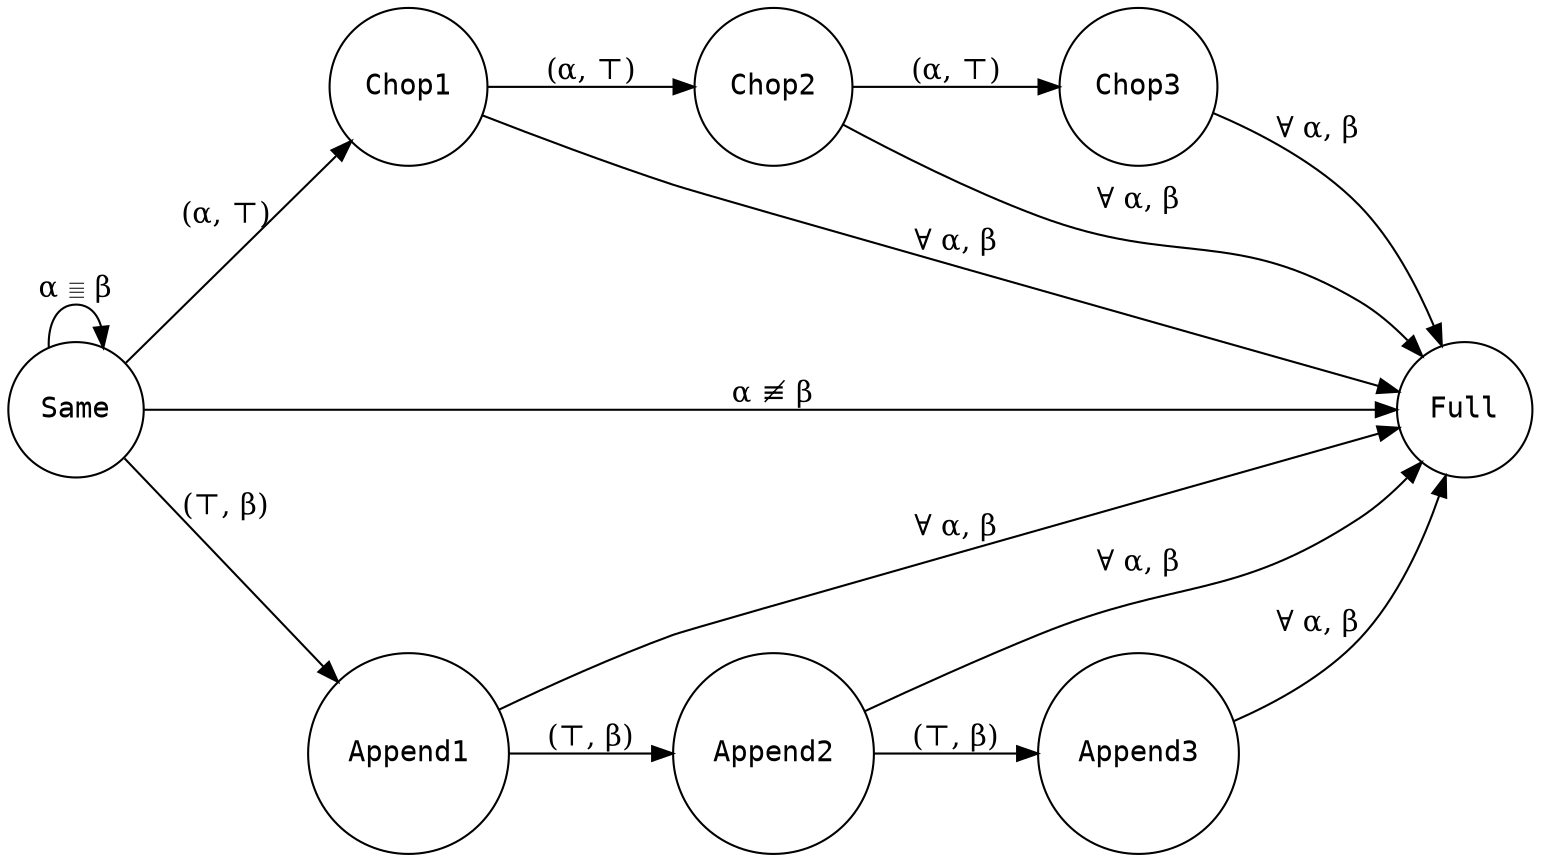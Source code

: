 digraph {
  rankdir = LR

  node [
    shape    = circle
    fontname = courier
  ]

  node [group = chop]
  Chop1
  Chop2
  Chop3

  node [group = same]
  Same
  Full

  node [group = append]
  Append1
  Append2
  Append3

  Same -> Same [label = "α ≣ β"]
  Same -> Full [label = "α ≢ β"]

  Same -> Chop1 [label = "(α, ⊤)"]
  Chop1 -> Chop2 [label = "(α, ⊤)"]
  Chop2 -> Chop3 [label = "(α, ⊤)"]

  Chop1 -> Full [label = "∀ α, β"]
  Chop2 -> Full [label = "∀ α, β"]
  Chop3 -> Full [label = "∀ α, β"]

  Same -> Append1 [label = "(⊤, β)"]
  Append1 -> Append2 [label = "(⊤, β)"]
  Append2 -> Append3 [label = "(⊤, β)"]

  Append1 -> Full [label = "∀ α, β"]
  Append2 -> Full [label = "∀ α, β"]
  Append3 -> Full [label = "∀ α, β"]
}
